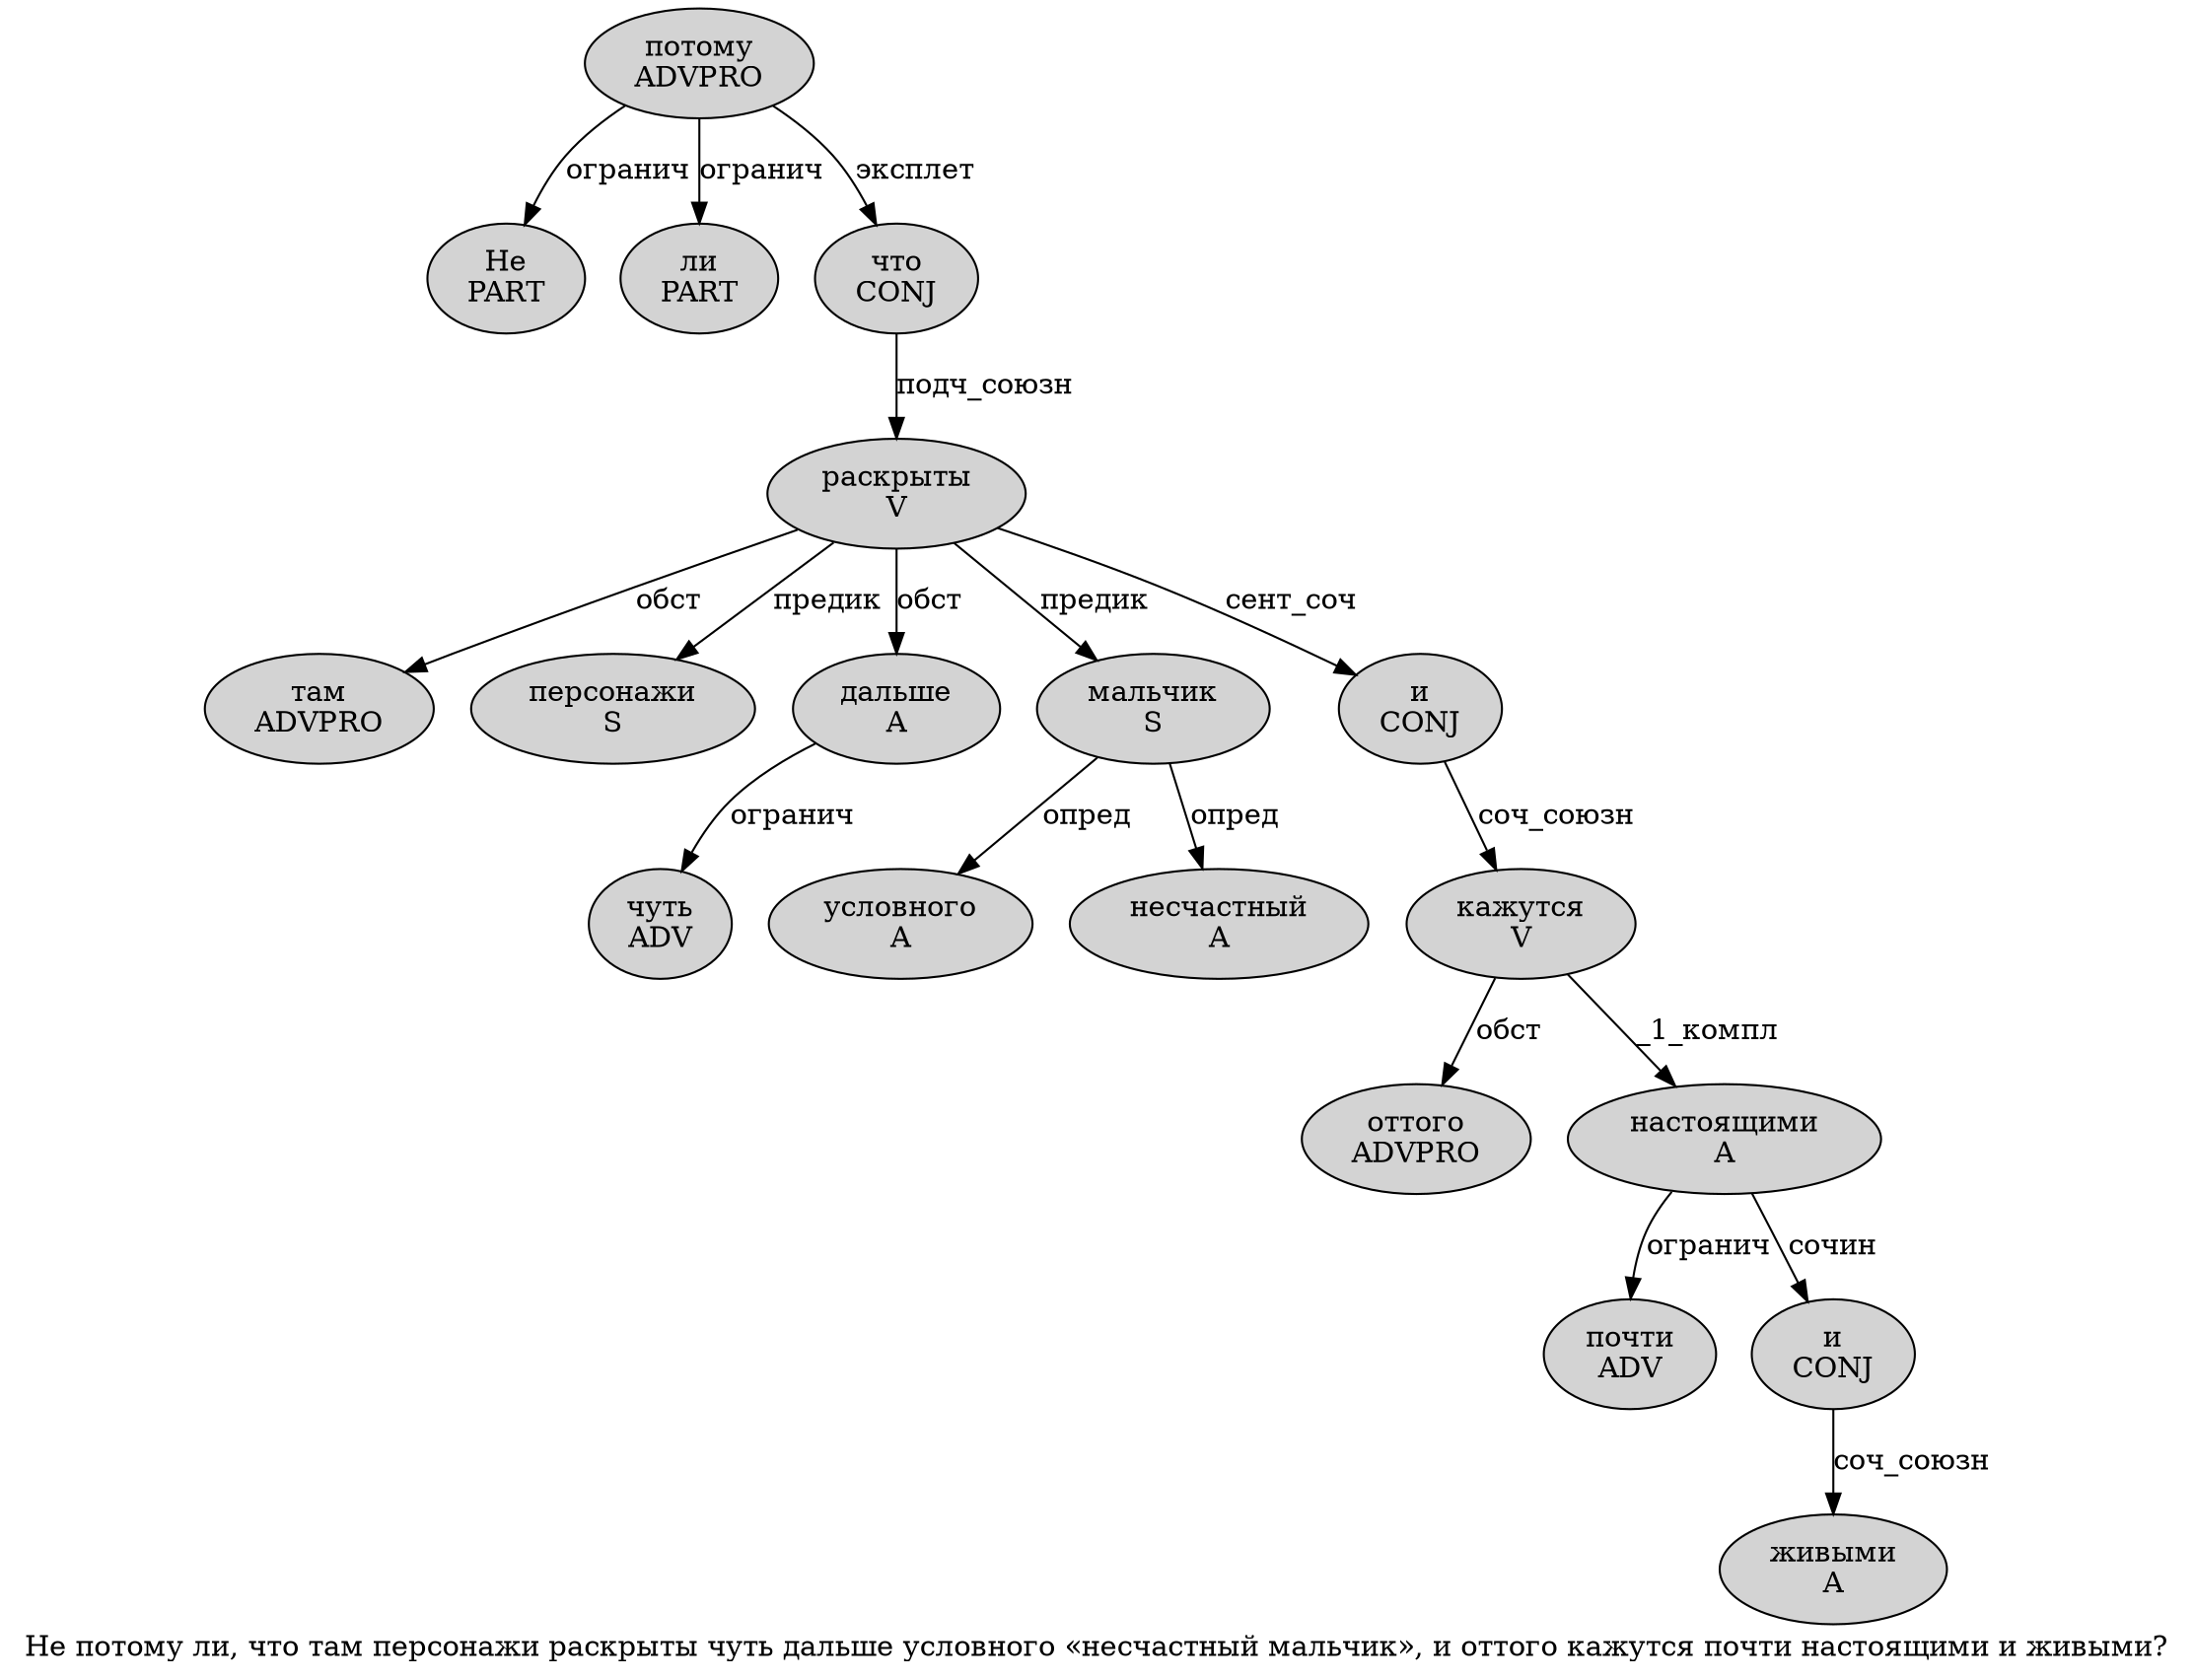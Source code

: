 digraph SENTENCE_4183 {
	graph [label="Не потому ли, что там персонажи раскрыты чуть дальше условного «несчастный мальчик», и оттого кажутся почти настоящими и живыми?"]
	node [style=filled]
		0 [label="Не
PART" color="" fillcolor=lightgray penwidth=1 shape=ellipse]
		1 [label="потому
ADVPRO" color="" fillcolor=lightgray penwidth=1 shape=ellipse]
		2 [label="ли
PART" color="" fillcolor=lightgray penwidth=1 shape=ellipse]
		4 [label="что
CONJ" color="" fillcolor=lightgray penwidth=1 shape=ellipse]
		5 [label="там
ADVPRO" color="" fillcolor=lightgray penwidth=1 shape=ellipse]
		6 [label="персонажи
S" color="" fillcolor=lightgray penwidth=1 shape=ellipse]
		7 [label="раскрыты
V" color="" fillcolor=lightgray penwidth=1 shape=ellipse]
		8 [label="чуть
ADV" color="" fillcolor=lightgray penwidth=1 shape=ellipse]
		9 [label="дальше
A" color="" fillcolor=lightgray penwidth=1 shape=ellipse]
		10 [label="условного
A" color="" fillcolor=lightgray penwidth=1 shape=ellipse]
		12 [label="несчастный
A" color="" fillcolor=lightgray penwidth=1 shape=ellipse]
		13 [label="мальчик
S" color="" fillcolor=lightgray penwidth=1 shape=ellipse]
		16 [label="и
CONJ" color="" fillcolor=lightgray penwidth=1 shape=ellipse]
		17 [label="оттого
ADVPRO" color="" fillcolor=lightgray penwidth=1 shape=ellipse]
		18 [label="кажутся
V" color="" fillcolor=lightgray penwidth=1 shape=ellipse]
		19 [label="почти
ADV" color="" fillcolor=lightgray penwidth=1 shape=ellipse]
		20 [label="настоящими
A" color="" fillcolor=lightgray penwidth=1 shape=ellipse]
		21 [label="и
CONJ" color="" fillcolor=lightgray penwidth=1 shape=ellipse]
		22 [label="живыми
A" color="" fillcolor=lightgray penwidth=1 shape=ellipse]
			7 -> 5 [label="обст"]
			7 -> 6 [label="предик"]
			7 -> 9 [label="обст"]
			7 -> 13 [label="предик"]
			7 -> 16 [label="сент_соч"]
			18 -> 17 [label="обст"]
			18 -> 20 [label="_1_компл"]
			4 -> 7 [label="подч_союзн"]
			16 -> 18 [label="соч_союзн"]
			21 -> 22 [label="соч_союзн"]
			1 -> 0 [label="огранич"]
			1 -> 2 [label="огранич"]
			1 -> 4 [label="эксплет"]
			9 -> 8 [label="огранич"]
			13 -> 10 [label="опред"]
			13 -> 12 [label="опред"]
			20 -> 19 [label="огранич"]
			20 -> 21 [label="сочин"]
}